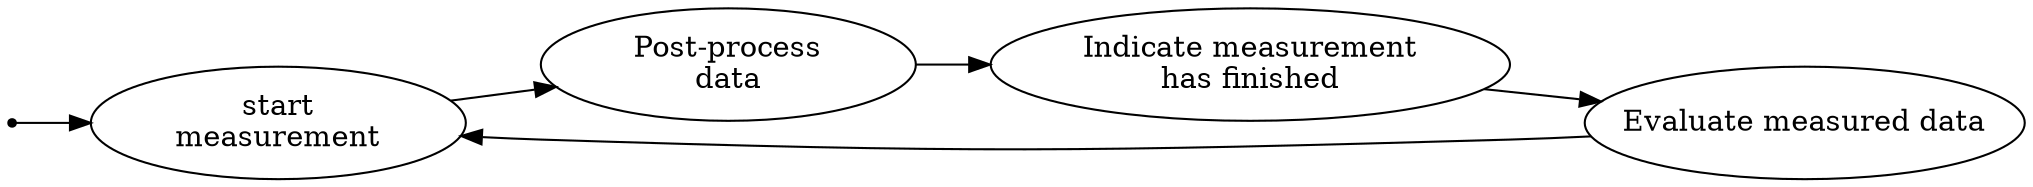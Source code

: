 digraph statemachine{
    rankdir=LR;
    S [shape = point];
    node [shape=oval width=2.5 height=0.75];

    touchmeasurereq [label="start\nmeasurement"];
    touchpprequest [label="Post-process\ndata"];
    measurementdone [label="Indicate measurement\nhas finished"];
    eval [label="Evaluate measured data"];
    
    S -> touchmeasurereq;
    touchmeasurereq -> touchpprequest;
    touchpprequest -> measurementdone;
    measurementdone -> eval;
    eval -> touchmeasurereq;
}